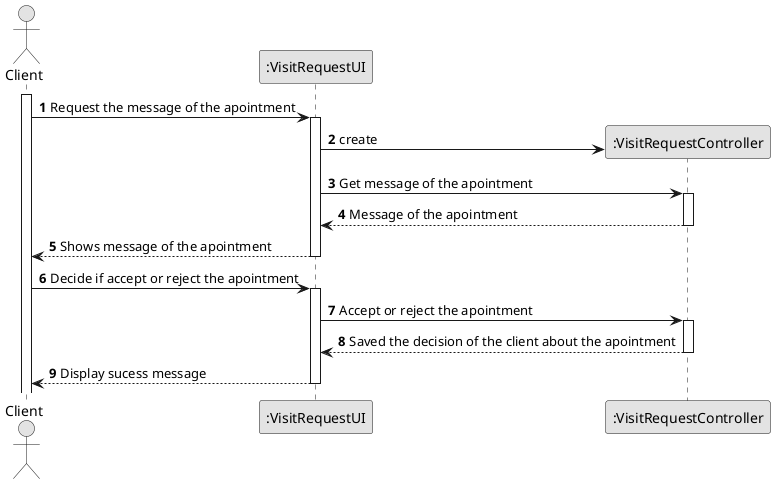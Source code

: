 @startuml
skinparam monochrome true
skinparam packageStyle rectangle
skinparam shadowing false

autonumber

'hide footbox
actor "Client" as CL
participant ":VisitRequestUI" as UI
participant ":VisitRequestController" as CTRL

activate CL

        CL -> UI :  Request the message of the apointment
        activate UI

        UI -> CTRL** : create

        UI -> CTRL : Get message of the apointment
        activate CTRL


            CTRL --> UI : Message of the apointment

            deactivate CTRL
            UI --> CL : Shows message of the apointment

            deactivate UI

            CL -> UI : Decide if accept or reject the apointment

            activate UI

            UI -> CTRL : Accept or reject the apointment

            activate CTRL

            CTRL --> UI : Saved the decision of the client about the apointment

            deactivate CTRL

            UI --> CL : Display sucess message

            deactivate UI

@enduml